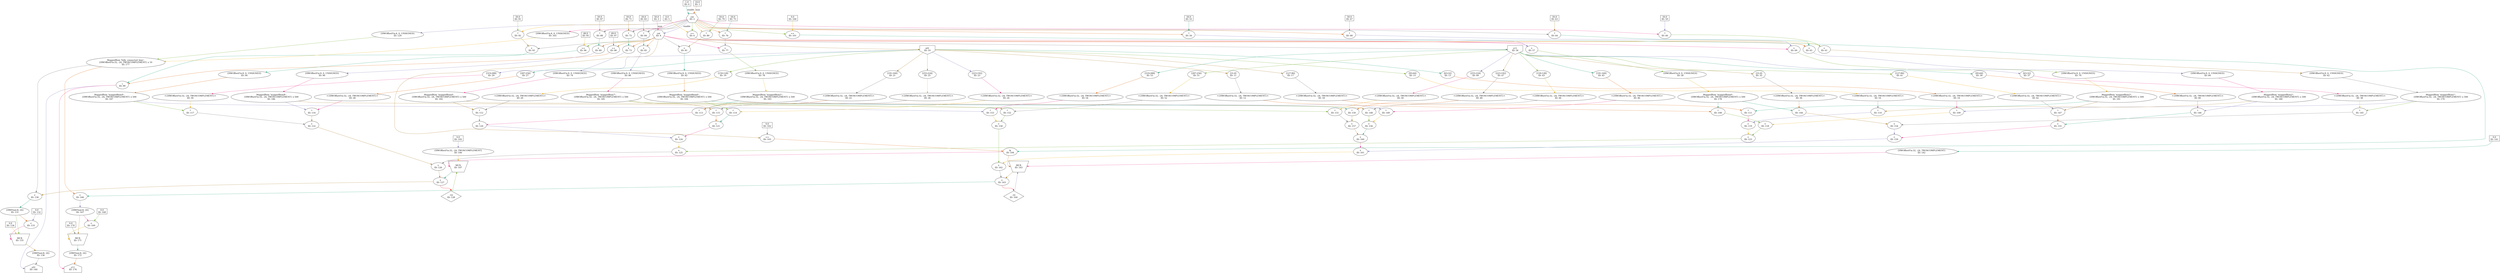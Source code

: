 digraph fully_connected11_original{
	NodeConstantDouble0 [shape=box, label="1.0\nID: 0"];
	NodeConstantDouble1 [shape=box, label="10.0\nID: 1"];
	NodeCounterV12 [shape=hexagon, label="cnt\nID: 2"];
	NodeConstantDouble3 [shape=box, label="50.0\nID: 3"];
	NodeCounterV14 [shape=hexagon, label="cnt\nID: 4"];
	NodeConstantDouble95 [shape=box, label="48.0\nID: 95"];
	NodeEq96 [label="==\nID: 96"];
	NodeConstantDouble97 [shape=box, label="49.0\nID: 97"];
	NodeEq98 [label="==\nID: 98"];
	NodeOr99 [label="|\nID: 99"];
	NodeConstantDouble100 [shape=box, label="0.0\nID: 100"];
	NodeEq101 [label="==\nID: 101"];
	NodeConstantDouble102 [shape=box, label="0.0\nID: 102"];
	NodeEq103 [label="==\nID: 103"];
	NodeAnd104 [label="&\nID: 104"];
	NodeStreamOffset128 [shape=diamond, label="-10\nID: 128"];
	NodeConstantDouble105 [shape=box, label="0.0\nID: 105"];
	NodeCast106 [label="{HWOffsetFix:32, -24, TWOSCOMPLEMENT}\nID: 106"];
	NodeMux107 [shape=invtrapezium, label="MUX\nID: 107", height=0.5];
	NodeConstantDouble87 [shape=box, label="50.0\nID: 87"];
	NodeMul88 [label="*\nID: 88"];
	NodeAdd89 [label="+\nID: 89"];
	NodeCast90 [label="{HWOffsetFix:9, 0, UNSIGNED}\nID: 90"];
	NodeMappedRom186 [label="MappedRom 'mappedRom8':\n{HWOffsetFix:32, -24, TWOSCOMPLEMENT} x 500\nID: 186"];
	NodeConstantDouble5 [shape=box, label="0.0\nID: 5"];
	NodeEq6 [label="==\nID: 6"];
	NodeInput10 [shape=invhouse, label="x01\nID: 10"];
	NodeSlice27 [label="[287:256]\nID: 27"];
	NodeReinterpret28 [label="<{HWOffsetFix:32, -24, TWOSCOMPLEMENT}>\nID: 28"];
	NodeMul116 [label="*\nID: 116"];
	NodeConstantDouble91 [shape=box, label="50.0\nID: 91"];
	NodeMul92 [label="*\nID: 92"];
	NodeAdd93 [label="+\nID: 93"];
	NodeCast94 [label="{HWOffsetFix:9, 0, UNSIGNED}\nID: 94"];
	NodeMappedRom187 [label="MappedRom 'mappedRom9':\n{HWOffsetFix:32, -24, TWOSCOMPLEMENT} x 500\nID: 187"];
	NodeSlice29 [label="[319:288]\nID: 29"];
	NodeReinterpret30 [label="<{HWOffsetFix:32, -24, TWOSCOMPLEMENT}>\nID: 30"];
	NodeMul117 [label="*\nID: 117"];
	NodeAdd122 [label="+\nID: 122"];
	NodeConstantDouble55 [shape=box, label="50.0\nID: 55"];
	NodeMul56 [label="*\nID: 56"];
	NodeAdd57 [label="+\nID: 57"];
	NodeCast58 [label="{HWOffsetFix:9, 0, UNSIGNED}\nID: 58"];
	NodeMappedRom178 [label="MappedRom 'mappedRom0':\n{HWOffsetFix:32, -24, TWOSCOMPLEMENT} x 500\nID: 178"];
	NodeSlice11 [label="[31:0]\nID: 11"];
	NodeReinterpret12 [label="<{HWOffsetFix:32, -24, TWOSCOMPLEMENT}>\nID: 12"];
	NodeMul108 [label="*\nID: 108"];
	NodeConstantDouble59 [shape=box, label="50.0\nID: 59"];
	NodeMul60 [label="*\nID: 60"];
	NodeAdd61 [label="+\nID: 61"];
	NodeCast62 [label="{HWOffsetFix:9, 0, UNSIGNED}\nID: 62"];
	NodeMappedRom179 [label="MappedRom 'mappedRom1':\n{HWOffsetFix:32, -24, TWOSCOMPLEMENT} x 500\nID: 179"];
	NodeSlice13 [label="[63:32]\nID: 13"];
	NodeReinterpret14 [label="<{HWOffsetFix:32, -24, TWOSCOMPLEMENT}>\nID: 14"];
	NodeMul109 [label="*\nID: 109"];
	NodeAdd118 [label="+\nID: 118"];
	NodeConstantDouble63 [shape=box, label="50.0\nID: 63"];
	NodeMul64 [label="*\nID: 64"];
	NodeAdd65 [label="+\nID: 65"];
	NodeCast66 [label="{HWOffsetFix:9, 0, UNSIGNED}\nID: 66"];
	NodeMappedRom180 [label="MappedRom 'mappedRom2':\n{HWOffsetFix:32, -24, TWOSCOMPLEMENT} x 500\nID: 180"];
	NodeSlice15 [label="[95:64]\nID: 15"];
	NodeReinterpret16 [label="<{HWOffsetFix:32, -24, TWOSCOMPLEMENT}>\nID: 16"];
	NodeMul110 [label="*\nID: 110"];
	NodeConstantDouble67 [shape=box, label="50.0\nID: 67"];
	NodeMul68 [label="*\nID: 68"];
	NodeAdd69 [label="+\nID: 69"];
	NodeCast70 [label="{HWOffsetFix:9, 0, UNSIGNED}\nID: 70"];
	NodeMappedRom181 [label="MappedRom 'mappedRom3':\n{HWOffsetFix:32, -24, TWOSCOMPLEMENT} x 500\nID: 181"];
	NodeSlice17 [label="[127:96]\nID: 17"];
	NodeReinterpret18 [label="<{HWOffsetFix:32, -24, TWOSCOMPLEMENT}>\nID: 18"];
	NodeMul111 [label="*\nID: 111"];
	NodeAdd119 [label="+\nID: 119"];
	NodeAdd123 [label="+\nID: 123"];
	NodeConstantDouble71 [shape=box, label="50.0\nID: 71"];
	NodeMul72 [label="*\nID: 72"];
	NodeAdd73 [label="+\nID: 73"];
	NodeCast74 [label="{HWOffsetFix:9, 0, UNSIGNED}\nID: 74"];
	NodeMappedRom182 [label="MappedRom 'mappedRom4':\n{HWOffsetFix:32, -24, TWOSCOMPLEMENT} x 500\nID: 182"];
	NodeSlice19 [label="[159:128]\nID: 19"];
	NodeReinterpret20 [label="<{HWOffsetFix:32, -24, TWOSCOMPLEMENT}>\nID: 20"];
	NodeMul112 [label="*\nID: 112"];
	NodeConstantDouble75 [shape=box, label="50.0\nID: 75"];
	NodeMul76 [label="*\nID: 76"];
	NodeAdd77 [label="+\nID: 77"];
	NodeCast78 [label="{HWOffsetFix:9, 0, UNSIGNED}\nID: 78"];
	NodeMappedRom183 [label="MappedRom 'mappedRom5':\n{HWOffsetFix:32, -24, TWOSCOMPLEMENT} x 500\nID: 183"];
	NodeSlice21 [label="[191:160]\nID: 21"];
	NodeReinterpret22 [label="<{HWOffsetFix:32, -24, TWOSCOMPLEMENT}>\nID: 22"];
	NodeMul113 [label="*\nID: 113"];
	NodeAdd120 [label="+\nID: 120"];
	NodeConstantDouble79 [shape=box, label="50.0\nID: 79"];
	NodeMul80 [label="*\nID: 80"];
	NodeAdd81 [label="+\nID: 81"];
	NodeCast82 [label="{HWOffsetFix:9, 0, UNSIGNED}\nID: 82"];
	NodeMappedRom184 [label="MappedRom 'mappedRom6':\n{HWOffsetFix:32, -24, TWOSCOMPLEMENT} x 500\nID: 184"];
	NodeSlice23 [label="[223:192]\nID: 23"];
	NodeReinterpret24 [label="<{HWOffsetFix:32, -24, TWOSCOMPLEMENT}>\nID: 24"];
	NodeMul114 [label="*\nID: 114"];
	NodeConstantDouble83 [shape=box, label="50.0\nID: 83"];
	NodeMul84 [label="*\nID: 84"];
	NodeAdd85 [label="+\nID: 85"];
	NodeCast86 [label="{HWOffsetFix:9, 0, UNSIGNED}\nID: 86"];
	NodeMappedRom185 [label="MappedRom 'mappedRom7':\n{HWOffsetFix:32, -24, TWOSCOMPLEMENT} x 500\nID: 185"];
	NodeSlice25 [label="[255:224]\nID: 25"];
	NodeReinterpret26 [label="<{HWOffsetFix:32, -24, TWOSCOMPLEMENT}>\nID: 26"];
	NodeMul115 [label="*\nID: 115"];
	NodeAdd121 [label="+\nID: 121"];
	NodeAdd124 [label="+\nID: 124"];
	NodeAdd125 [label="+\nID: 125"];
	NodeAdd126 [label="+\nID: 126"];
	NodeAdd127 [label="+\nID: 127"];
	NodeCast129 [label="{HWOffsetFix:4, 0, UNSIGNED}\nID: 129"];
	NodeCast165 [label="{HWOffsetFix:4, 0, UNSIGNED}\nID: 165"];
	NodeMappedRom177 [label="MappedRom 'fully_connected_bias':\n{HWOffsetFix:32, -24, TWOSCOMPLEMENT} x 10\nID: 177"];
	NodeAdd130 [label="+\nID: 130"];
	NodeCast131 [label="{HWFloat:8, 24}\nID: 131"];
	NodeConstantDouble132 [shape=box, label="0.0\nID: 132"];
	NodeLt133 [label="<\nID: 133"];
	NodeConstantDouble134 [shape=box, label="0.0\nID: 134"];
	NodeMux135 [shape=invtrapezium, label="MUX\nID: 135", height=0.5];
	NodeCast136 [label="{HWFloat:8, 24}\nID: 136"];
	NodeOutput140 [shape=house, label="y01\nID: 140"];
	NodeStreamOffset164 [shape=diamond, label="-10\nID: 164"];
	NodeConstantDouble141 [shape=box, label="0.0\nID: 141"];
	NodeCast142 [label="{HWOffsetFix:32, -24, TWOSCOMPLEMENT}\nID: 142"];
	NodeMux143 [shape=invtrapezium, label="MUX\nID: 143", height=0.5];
	NodeInput34 [shape=invhouse, label="x11\nID: 34"];
	NodeSlice51 [label="[287:256]\nID: 51"];
	NodeReinterpret52 [label="<{HWOffsetFix:32, -24, TWOSCOMPLEMENT}>\nID: 52"];
	NodeMul152 [label="*\nID: 152"];
	NodeSlice53 [label="[319:288]\nID: 53"];
	NodeReinterpret54 [label="<{HWOffsetFix:32, -24, TWOSCOMPLEMENT}>\nID: 54"];
	NodeMul153 [label="*\nID: 153"];
	NodeAdd158 [label="+\nID: 158"];
	NodeSlice35 [label="[31:0]\nID: 35"];
	NodeReinterpret36 [label="<{HWOffsetFix:32, -24, TWOSCOMPLEMENT}>\nID: 36"];
	NodeMul144 [label="*\nID: 144"];
	NodeSlice37 [label="[63:32]\nID: 37"];
	NodeReinterpret38 [label="<{HWOffsetFix:32, -24, TWOSCOMPLEMENT}>\nID: 38"];
	NodeMul145 [label="*\nID: 145"];
	NodeAdd154 [label="+\nID: 154"];
	NodeSlice39 [label="[95:64]\nID: 39"];
	NodeReinterpret40 [label="<{HWOffsetFix:32, -24, TWOSCOMPLEMENT}>\nID: 40"];
	NodeMul146 [label="*\nID: 146"];
	NodeSlice41 [label="[127:96]\nID: 41"];
	NodeReinterpret42 [label="<{HWOffsetFix:32, -24, TWOSCOMPLEMENT}>\nID: 42"];
	NodeMul147 [label="*\nID: 147"];
	NodeAdd155 [label="+\nID: 155"];
	NodeAdd159 [label="+\nID: 159"];
	NodeSlice43 [label="[159:128]\nID: 43"];
	NodeReinterpret44 [label="<{HWOffsetFix:32, -24, TWOSCOMPLEMENT}>\nID: 44"];
	NodeMul148 [label="*\nID: 148"];
	NodeSlice45 [label="[191:160]\nID: 45"];
	NodeReinterpret46 [label="<{HWOffsetFix:32, -24, TWOSCOMPLEMENT}>\nID: 46"];
	NodeMul149 [label="*\nID: 149"];
	NodeAdd156 [label="+\nID: 156"];
	NodeSlice47 [label="[223:192]\nID: 47"];
	NodeReinterpret48 [label="<{HWOffsetFix:32, -24, TWOSCOMPLEMENT}>\nID: 48"];
	NodeMul150 [label="*\nID: 150"];
	NodeSlice49 [label="[255:224]\nID: 49"];
	NodeReinterpret50 [label="<{HWOffsetFix:32, -24, TWOSCOMPLEMENT}>\nID: 50"];
	NodeMul151 [label="*\nID: 151"];
	NodeAdd157 [label="+\nID: 157"];
	NodeAdd160 [label="+\nID: 160"];
	NodeAdd161 [label="+\nID: 161"];
	NodeAdd162 [label="+\nID: 162"];
	NodeAdd163 [label="+\nID: 163"];
	NodeAdd166 [label="+\nID: 166"];
	NodeCast167 [label="{HWFloat:8, 24}\nID: 167"];
	NodeConstantDouble168 [shape=box, label="0.0\nID: 168"];
	NodeLt169 [label="<\nID: 169"];
	NodeConstantDouble170 [shape=box, label="0.0\nID: 170"];
	NodeMux171 [shape=invtrapezium, label="MUX\nID: 171", height=0.5];
	NodeCast172 [label="{HWFloat:8, 24}\nID: 172"];
	NodeOutput176 [shape=house, label="y11\nID: 176"];
	NodeConstantDouble0 -> NodeCounterV12[label="enable" color="/dark28/1" photon_data="EDGE,SrcNode:0,SrcNodePort:value"];
	NodeConstantDouble1 -> NodeCounterV12[label="max" color="/dark28/2" photon_data="EDGE,SrcNode:1,SrcNodePort:value"];
	NodeCounterV12 -> NodeCounterV14[label="enable" color="/dark28/3" photon_data="EDGE,SrcNode:2,SrcNodePort:wrap"];
	NodeConstantDouble3 -> NodeCounterV14[label="max" color="/dark28/4" photon_data="EDGE,SrcNode:3,SrcNodePort:value"];
	NodeCounterV14 -> NodeEq96[color="/dark28/5" photon_data="EDGE,SrcNode:4,SrcNodePort:count"];
	NodeConstantDouble95 -> NodeEq96[color="/dark28/6" photon_data="EDGE,SrcNode:95,SrcNodePort:value"];
	NodeCounterV14 -> NodeEq98[color="/dark28/7" photon_data="EDGE,SrcNode:4,SrcNodePort:count"];
	NodeConstantDouble97 -> NodeEq98[color="/dark28/8" photon_data="EDGE,SrcNode:97,SrcNodePort:value"];
	NodeEq96 -> NodeOr99[color="/dark28/1" photon_data="EDGE,SrcNode:96,SrcNodePort:result"];
	NodeEq98 -> NodeOr99[color="/dark28/2" photon_data="EDGE,SrcNode:98,SrcNodePort:result"];
	NodeOr99 -> NodeOutput140[headport="w" color="/dark28/3" ];
	NodeOr99 -> NodeOutput176[headport="w" color="/dark28/4" ];
	NodeCounterV12 -> NodeEq101[color="/dark28/5" photon_data="EDGE,SrcNode:2,SrcNodePort:count"];
	NodeConstantDouble100 -> NodeEq101[color="/dark28/6" photon_data="EDGE,SrcNode:100,SrcNodePort:value"];
	NodeCounterV14 -> NodeEq103[color="/dark28/7" photon_data="EDGE,SrcNode:4,SrcNodePort:count"];
	NodeConstantDouble102 -> NodeEq103[color="/dark28/8" photon_data="EDGE,SrcNode:102,SrcNodePort:value"];
	NodeEq101 -> NodeAnd104[color="/dark28/1" photon_data="EDGE,SrcNode:101,SrcNodePort:result"];
	NodeEq103 -> NodeAnd104[color="/dark28/2" photon_data="EDGE,SrcNode:103,SrcNodePort:result"];
	NodeAdd127 -> NodeStreamOffset128[headport="n", tailport="s", color=red photon_data="EDGE,SrcNode:127,SrcNodePort:result"];
	NodeConstantDouble105 -> NodeCast106[color="/dark28/3" photon_data="EDGE,SrcNode:105,SrcNodePort:value"];
	NodeAnd104 -> NodeMux107[headport="w" color="/dark28/4" photon_data="EDGE,SrcNode:104,SrcNodePort:result"];
	NodeStreamOffset128 -> NodeMux107[color="/dark28/5" photon_data="EDGE,SrcNode:128,SrcNodePort:output"];
	NodeCast106 -> NodeMux107[color="/dark28/6" photon_data="EDGE,SrcNode:106,SrcNodePort:o"];
	NodeConstantDouble87 -> NodeMul88[color="/dark28/7" photon_data="EDGE,SrcNode:87,SrcNodePort:value"];
	NodeCounterV12 -> NodeMul88[color="/dark28/8" photon_data="EDGE,SrcNode:2,SrcNodePort:count"];
	NodeMul88 -> NodeAdd89[color="/dark28/1" photon_data="EDGE,SrcNode:88,SrcNodePort:result"];
	NodeCounterV14 -> NodeAdd89[color="/dark28/2" photon_data="EDGE,SrcNode:4,SrcNodePort:count"];
	NodeAdd89 -> NodeCast90[color="/dark28/3" photon_data="EDGE,SrcNode:89,SrcNodePort:result"];
	NodeCast90 -> NodeMappedRom186[color="/dark28/4" photon_data="EDGE,SrcNode:90,SrcNodePort:o"];
	NodeCounterV12 -> NodeEq6[color="/dark28/5" photon_data="EDGE,SrcNode:2,SrcNodePort:count"];
	NodeConstantDouble5 -> NodeEq6[color="/dark28/6" photon_data="EDGE,SrcNode:5,SrcNodePort:value"];
	NodeEq6 -> NodeInput10[headport="w" color="/dark28/7" ];
	NodeEq6 -> NodeInput34[headport="w" color="/dark28/8" ];
	NodeInput10 -> NodeSlice27[color="/dark28/1" photon_data="EDGE,SrcNode:10,SrcNodePort:data"];
	NodeSlice27 -> NodeReinterpret28[color="/dark28/2" photon_data="EDGE,SrcNode:27,SrcNodePort:result"];
	NodeMappedRom186 -> NodeMul116[color="/dark28/3" photon_data="EDGE,SrcNode:186,SrcNodePort:dataa"];
	NodeReinterpret28 -> NodeMul116[color="/dark28/4" photon_data="EDGE,SrcNode:28,SrcNodePort:output"];
	NodeConstantDouble91 -> NodeMul92[color="/dark28/5" photon_data="EDGE,SrcNode:91,SrcNodePort:value"];
	NodeCounterV12 -> NodeMul92[color="/dark28/6" photon_data="EDGE,SrcNode:2,SrcNodePort:count"];
	NodeMul92 -> NodeAdd93[color="/dark28/7" photon_data="EDGE,SrcNode:92,SrcNodePort:result"];
	NodeCounterV14 -> NodeAdd93[color="/dark28/8" photon_data="EDGE,SrcNode:4,SrcNodePort:count"];
	NodeAdd93 -> NodeCast94[color="/dark28/1" photon_data="EDGE,SrcNode:93,SrcNodePort:result"];
	NodeCast94 -> NodeMappedRom187[color="/dark28/2" photon_data="EDGE,SrcNode:94,SrcNodePort:o"];
	NodeInput10 -> NodeSlice29[color="/dark28/3" photon_data="EDGE,SrcNode:10,SrcNodePort:data"];
	NodeSlice29 -> NodeReinterpret30[color="/dark28/4" photon_data="EDGE,SrcNode:29,SrcNodePort:result"];
	NodeMappedRom187 -> NodeMul117[color="/dark28/5" photon_data="EDGE,SrcNode:187,SrcNodePort:dataa"];
	NodeReinterpret30 -> NodeMul117[color="/dark28/6" photon_data="EDGE,SrcNode:30,SrcNodePort:output"];
	NodeMul116 -> NodeAdd122[color="/dark28/7" photon_data="EDGE,SrcNode:116,SrcNodePort:result"];
	NodeMul117 -> NodeAdd122[color="/dark28/8" photon_data="EDGE,SrcNode:117,SrcNodePort:result"];
	NodeConstantDouble55 -> NodeMul56[color="/dark28/1" photon_data="EDGE,SrcNode:55,SrcNodePort:value"];
	NodeCounterV12 -> NodeMul56[color="/dark28/2" photon_data="EDGE,SrcNode:2,SrcNodePort:count"];
	NodeMul56 -> NodeAdd57[color="/dark28/3" photon_data="EDGE,SrcNode:56,SrcNodePort:result"];
	NodeCounterV14 -> NodeAdd57[color="/dark28/4" photon_data="EDGE,SrcNode:4,SrcNodePort:count"];
	NodeAdd57 -> NodeCast58[color="/dark28/5" photon_data="EDGE,SrcNode:57,SrcNodePort:result"];
	NodeCast58 -> NodeMappedRom178[color="/dark28/6" photon_data="EDGE,SrcNode:58,SrcNodePort:o"];
	NodeInput10 -> NodeSlice11[color="/dark28/7" photon_data="EDGE,SrcNode:10,SrcNodePort:data"];
	NodeSlice11 -> NodeReinterpret12[color="/dark28/8" photon_data="EDGE,SrcNode:11,SrcNodePort:result"];
	NodeMappedRom178 -> NodeMul108[color="/dark28/1" photon_data="EDGE,SrcNode:178,SrcNodePort:dataa"];
	NodeReinterpret12 -> NodeMul108[color="/dark28/2" photon_data="EDGE,SrcNode:12,SrcNodePort:output"];
	NodeConstantDouble59 -> NodeMul60[color="/dark28/3" photon_data="EDGE,SrcNode:59,SrcNodePort:value"];
	NodeCounterV12 -> NodeMul60[color="/dark28/4" photon_data="EDGE,SrcNode:2,SrcNodePort:count"];
	NodeMul60 -> NodeAdd61[color="/dark28/5" photon_data="EDGE,SrcNode:60,SrcNodePort:result"];
	NodeCounterV14 -> NodeAdd61[color="/dark28/6" photon_data="EDGE,SrcNode:4,SrcNodePort:count"];
	NodeAdd61 -> NodeCast62[color="/dark28/7" photon_data="EDGE,SrcNode:61,SrcNodePort:result"];
	NodeCast62 -> NodeMappedRom179[color="/dark28/8" photon_data="EDGE,SrcNode:62,SrcNodePort:o"];
	NodeInput10 -> NodeSlice13[color="/dark28/1" photon_data="EDGE,SrcNode:10,SrcNodePort:data"];
	NodeSlice13 -> NodeReinterpret14[color="/dark28/2" photon_data="EDGE,SrcNode:13,SrcNodePort:result"];
	NodeMappedRom179 -> NodeMul109[color="/dark28/3" photon_data="EDGE,SrcNode:179,SrcNodePort:dataa"];
	NodeReinterpret14 -> NodeMul109[color="/dark28/4" photon_data="EDGE,SrcNode:14,SrcNodePort:output"];
	NodeMul108 -> NodeAdd118[color="/dark28/5" photon_data="EDGE,SrcNode:108,SrcNodePort:result"];
	NodeMul109 -> NodeAdd118[color="/dark28/6" photon_data="EDGE,SrcNode:109,SrcNodePort:result"];
	NodeConstantDouble63 -> NodeMul64[color="/dark28/7" photon_data="EDGE,SrcNode:63,SrcNodePort:value"];
	NodeCounterV12 -> NodeMul64[color="/dark28/8" photon_data="EDGE,SrcNode:2,SrcNodePort:count"];
	NodeMul64 -> NodeAdd65[color="/dark28/1" photon_data="EDGE,SrcNode:64,SrcNodePort:result"];
	NodeCounterV14 -> NodeAdd65[color="/dark28/2" photon_data="EDGE,SrcNode:4,SrcNodePort:count"];
	NodeAdd65 -> NodeCast66[color="/dark28/3" photon_data="EDGE,SrcNode:65,SrcNodePort:result"];
	NodeCast66 -> NodeMappedRom180[color="/dark28/4" photon_data="EDGE,SrcNode:66,SrcNodePort:o"];
	NodeInput10 -> NodeSlice15[color="/dark28/5" photon_data="EDGE,SrcNode:10,SrcNodePort:data"];
	NodeSlice15 -> NodeReinterpret16[color="/dark28/6" photon_data="EDGE,SrcNode:15,SrcNodePort:result"];
	NodeMappedRom180 -> NodeMul110[color="/dark28/7" photon_data="EDGE,SrcNode:180,SrcNodePort:dataa"];
	NodeReinterpret16 -> NodeMul110[color="/dark28/8" photon_data="EDGE,SrcNode:16,SrcNodePort:output"];
	NodeConstantDouble67 -> NodeMul68[color="/dark28/1" photon_data="EDGE,SrcNode:67,SrcNodePort:value"];
	NodeCounterV12 -> NodeMul68[color="/dark28/2" photon_data="EDGE,SrcNode:2,SrcNodePort:count"];
	NodeMul68 -> NodeAdd69[color="/dark28/3" photon_data="EDGE,SrcNode:68,SrcNodePort:result"];
	NodeCounterV14 -> NodeAdd69[color="/dark28/4" photon_data="EDGE,SrcNode:4,SrcNodePort:count"];
	NodeAdd69 -> NodeCast70[color="/dark28/5" photon_data="EDGE,SrcNode:69,SrcNodePort:result"];
	NodeCast70 -> NodeMappedRom181[color="/dark28/6" photon_data="EDGE,SrcNode:70,SrcNodePort:o"];
	NodeInput10 -> NodeSlice17[color="/dark28/7" photon_data="EDGE,SrcNode:10,SrcNodePort:data"];
	NodeSlice17 -> NodeReinterpret18[color="/dark28/8" photon_data="EDGE,SrcNode:17,SrcNodePort:result"];
	NodeMappedRom181 -> NodeMul111[color="/dark28/1" photon_data="EDGE,SrcNode:181,SrcNodePort:dataa"];
	NodeReinterpret18 -> NodeMul111[color="/dark28/2" photon_data="EDGE,SrcNode:18,SrcNodePort:output"];
	NodeMul110 -> NodeAdd119[color="/dark28/3" photon_data="EDGE,SrcNode:110,SrcNodePort:result"];
	NodeMul111 -> NodeAdd119[color="/dark28/4" photon_data="EDGE,SrcNode:111,SrcNodePort:result"];
	NodeAdd118 -> NodeAdd123[color="/dark28/5" photon_data="EDGE,SrcNode:118,SrcNodePort:result"];
	NodeAdd119 -> NodeAdd123[color="/dark28/6" photon_data="EDGE,SrcNode:119,SrcNodePort:result"];
	NodeConstantDouble71 -> NodeMul72[color="/dark28/7" photon_data="EDGE,SrcNode:71,SrcNodePort:value"];
	NodeCounterV12 -> NodeMul72[color="/dark28/8" photon_data="EDGE,SrcNode:2,SrcNodePort:count"];
	NodeMul72 -> NodeAdd73[color="/dark28/1" photon_data="EDGE,SrcNode:72,SrcNodePort:result"];
	NodeCounterV14 -> NodeAdd73[color="/dark28/2" photon_data="EDGE,SrcNode:4,SrcNodePort:count"];
	NodeAdd73 -> NodeCast74[color="/dark28/3" photon_data="EDGE,SrcNode:73,SrcNodePort:result"];
	NodeCast74 -> NodeMappedRom182[color="/dark28/4" photon_data="EDGE,SrcNode:74,SrcNodePort:o"];
	NodeInput10 -> NodeSlice19[color="/dark28/5" photon_data="EDGE,SrcNode:10,SrcNodePort:data"];
	NodeSlice19 -> NodeReinterpret20[color="/dark28/6" photon_data="EDGE,SrcNode:19,SrcNodePort:result"];
	NodeMappedRom182 -> NodeMul112[color="/dark28/7" photon_data="EDGE,SrcNode:182,SrcNodePort:dataa"];
	NodeReinterpret20 -> NodeMul112[color="/dark28/8" photon_data="EDGE,SrcNode:20,SrcNodePort:output"];
	NodeConstantDouble75 -> NodeMul76[color="/dark28/1" photon_data="EDGE,SrcNode:75,SrcNodePort:value"];
	NodeCounterV12 -> NodeMul76[color="/dark28/2" photon_data="EDGE,SrcNode:2,SrcNodePort:count"];
	NodeMul76 -> NodeAdd77[color="/dark28/3" photon_data="EDGE,SrcNode:76,SrcNodePort:result"];
	NodeCounterV14 -> NodeAdd77[color="/dark28/4" photon_data="EDGE,SrcNode:4,SrcNodePort:count"];
	NodeAdd77 -> NodeCast78[color="/dark28/5" photon_data="EDGE,SrcNode:77,SrcNodePort:result"];
	NodeCast78 -> NodeMappedRom183[color="/dark28/6" photon_data="EDGE,SrcNode:78,SrcNodePort:o"];
	NodeInput10 -> NodeSlice21[color="/dark28/7" photon_data="EDGE,SrcNode:10,SrcNodePort:data"];
	NodeSlice21 -> NodeReinterpret22[color="/dark28/8" photon_data="EDGE,SrcNode:21,SrcNodePort:result"];
	NodeMappedRom183 -> NodeMul113[color="/dark28/1" photon_data="EDGE,SrcNode:183,SrcNodePort:dataa"];
	NodeReinterpret22 -> NodeMul113[color="/dark28/2" photon_data="EDGE,SrcNode:22,SrcNodePort:output"];
	NodeMul112 -> NodeAdd120[color="/dark28/3" photon_data="EDGE,SrcNode:112,SrcNodePort:result"];
	NodeMul113 -> NodeAdd120[color="/dark28/4" photon_data="EDGE,SrcNode:113,SrcNodePort:result"];
	NodeConstantDouble79 -> NodeMul80[color="/dark28/5" photon_data="EDGE,SrcNode:79,SrcNodePort:value"];
	NodeCounterV12 -> NodeMul80[color="/dark28/6" photon_data="EDGE,SrcNode:2,SrcNodePort:count"];
	NodeMul80 -> NodeAdd81[color="/dark28/7" photon_data="EDGE,SrcNode:80,SrcNodePort:result"];
	NodeCounterV14 -> NodeAdd81[color="/dark28/8" photon_data="EDGE,SrcNode:4,SrcNodePort:count"];
	NodeAdd81 -> NodeCast82[color="/dark28/1" photon_data="EDGE,SrcNode:81,SrcNodePort:result"];
	NodeCast82 -> NodeMappedRom184[color="/dark28/2" photon_data="EDGE,SrcNode:82,SrcNodePort:o"];
	NodeInput10 -> NodeSlice23[color="/dark28/3" photon_data="EDGE,SrcNode:10,SrcNodePort:data"];
	NodeSlice23 -> NodeReinterpret24[color="/dark28/4" photon_data="EDGE,SrcNode:23,SrcNodePort:result"];
	NodeMappedRom184 -> NodeMul114[color="/dark28/5" photon_data="EDGE,SrcNode:184,SrcNodePort:dataa"];
	NodeReinterpret24 -> NodeMul114[color="/dark28/6" photon_data="EDGE,SrcNode:24,SrcNodePort:output"];
	NodeConstantDouble83 -> NodeMul84[color="/dark28/7" photon_data="EDGE,SrcNode:83,SrcNodePort:value"];
	NodeCounterV12 -> NodeMul84[color="/dark28/8" photon_data="EDGE,SrcNode:2,SrcNodePort:count"];
	NodeMul84 -> NodeAdd85[color="/dark28/1" photon_data="EDGE,SrcNode:84,SrcNodePort:result"];
	NodeCounterV14 -> NodeAdd85[color="/dark28/2" photon_data="EDGE,SrcNode:4,SrcNodePort:count"];
	NodeAdd85 -> NodeCast86[color="/dark28/3" photon_data="EDGE,SrcNode:85,SrcNodePort:result"];
	NodeCast86 -> NodeMappedRom185[color="/dark28/4" photon_data="EDGE,SrcNode:86,SrcNodePort:o"];
	NodeInput10 -> NodeSlice25[color="/dark28/5" photon_data="EDGE,SrcNode:10,SrcNodePort:data"];
	NodeSlice25 -> NodeReinterpret26[color="/dark28/6" photon_data="EDGE,SrcNode:25,SrcNodePort:result"];
	NodeMappedRom185 -> NodeMul115[color="/dark28/7" photon_data="EDGE,SrcNode:185,SrcNodePort:dataa"];
	NodeReinterpret26 -> NodeMul115[color="/dark28/8" photon_data="EDGE,SrcNode:26,SrcNodePort:output"];
	NodeMul114 -> NodeAdd121[color="/dark28/1" photon_data="EDGE,SrcNode:114,SrcNodePort:result"];
	NodeMul115 -> NodeAdd121[color="/dark28/2" photon_data="EDGE,SrcNode:115,SrcNodePort:result"];
	NodeAdd120 -> NodeAdd124[color="/dark28/3" photon_data="EDGE,SrcNode:120,SrcNodePort:result"];
	NodeAdd121 -> NodeAdd124[color="/dark28/4" photon_data="EDGE,SrcNode:121,SrcNodePort:result"];
	NodeAdd123 -> NodeAdd125[color="/dark28/5" photon_data="EDGE,SrcNode:123,SrcNodePort:result"];
	NodeAdd124 -> NodeAdd125[color="/dark28/6" photon_data="EDGE,SrcNode:124,SrcNodePort:result"];
	NodeAdd122 -> NodeAdd126[color="/dark28/7" photon_data="EDGE,SrcNode:122,SrcNodePort:result"];
	NodeAdd125 -> NodeAdd126[color="/dark28/8" photon_data="EDGE,SrcNode:125,SrcNodePort:result"];
	NodeMux107 -> NodeAdd127[color="/dark28/1" photon_data="EDGE,SrcNode:107,SrcNodePort:result"];
	NodeAdd126 -> NodeAdd127[color="/dark28/2" photon_data="EDGE,SrcNode:126,SrcNodePort:result"];
	NodeCounterV12 -> NodeCast129[color="/dark28/3" photon_data="EDGE,SrcNode:2,SrcNodePort:count"];
	NodeCounterV12 -> NodeCast165[color="/dark28/4" photon_data="EDGE,SrcNode:2,SrcNodePort:count"];
	NodeCast129 -> NodeMappedRom177[color="/dark28/5" photon_data="EDGE,SrcNode:129,SrcNodePort:o"];
	NodeCast165 -> NodeMappedRom177[color="/dark28/6" photon_data="EDGE,SrcNode:165,SrcNodePort:o"];
	NodeAdd127 -> NodeAdd130[color="/dark28/7" photon_data="EDGE,SrcNode:127,SrcNodePort:result"];
	NodeMappedRom177 -> NodeAdd130[color="/dark28/8" photon_data="EDGE,SrcNode:177,SrcNodePort:dataa"];
	NodeAdd130 -> NodeCast131[color="/dark28/1" photon_data="EDGE,SrcNode:130,SrcNodePort:result"];
	NodeCast131 -> NodeLt133[color="/dark28/2" photon_data="EDGE,SrcNode:131,SrcNodePort:o"];
	NodeConstantDouble132 -> NodeLt133[color="/dark28/3" photon_data="EDGE,SrcNode:132,SrcNodePort:value"];
	NodeLt133 -> NodeMux135[headport="w" color="/dark28/4" photon_data="EDGE,SrcNode:133,SrcNodePort:result"];
	NodeCast131 -> NodeMux135[color="/dark28/5" photon_data="EDGE,SrcNode:131,SrcNodePort:o"];
	NodeConstantDouble134 -> NodeMux135[color="/dark28/6" photon_data="EDGE,SrcNode:134,SrcNodePort:value"];
	NodeMux135 -> NodeCast136[color="/dark28/7" photon_data="EDGE,SrcNode:135,SrcNodePort:result"];
	NodeCast136 -> NodeOutput140[color="/dark28/8" photon_data="EDGE,SrcNode:136,SrcNodePort:o"];
	NodeAdd163 -> NodeStreamOffset164[headport="n", tailport="s", color=red photon_data="EDGE,SrcNode:163,SrcNodePort:result"];
	NodeConstantDouble141 -> NodeCast142[color="/dark28/1" photon_data="EDGE,SrcNode:141,SrcNodePort:value"];
	NodeAnd104 -> NodeMux143[headport="w" color="/dark28/2" photon_data="EDGE,SrcNode:104,SrcNodePort:result"];
	NodeStreamOffset164 -> NodeMux143[color="/dark28/3" photon_data="EDGE,SrcNode:164,SrcNodePort:output"];
	NodeCast142 -> NodeMux143[color="/dark28/4" photon_data="EDGE,SrcNode:142,SrcNodePort:o"];
	NodeInput34 -> NodeSlice51[color="/dark28/5" photon_data="EDGE,SrcNode:34,SrcNodePort:data"];
	NodeSlice51 -> NodeReinterpret52[color="/dark28/6" photon_data="EDGE,SrcNode:51,SrcNodePort:result"];
	NodeMappedRom186 -> NodeMul152[color="/dark28/7" photon_data="EDGE,SrcNode:186,SrcNodePort:dataa"];
	NodeReinterpret52 -> NodeMul152[color="/dark28/8" photon_data="EDGE,SrcNode:52,SrcNodePort:output"];
	NodeInput34 -> NodeSlice53[color="/dark28/1" photon_data="EDGE,SrcNode:34,SrcNodePort:data"];
	NodeSlice53 -> NodeReinterpret54[color="/dark28/2" photon_data="EDGE,SrcNode:53,SrcNodePort:result"];
	NodeMappedRom187 -> NodeMul153[color="/dark28/3" photon_data="EDGE,SrcNode:187,SrcNodePort:dataa"];
	NodeReinterpret54 -> NodeMul153[color="/dark28/4" photon_data="EDGE,SrcNode:54,SrcNodePort:output"];
	NodeMul152 -> NodeAdd158[color="/dark28/5" photon_data="EDGE,SrcNode:152,SrcNodePort:result"];
	NodeMul153 -> NodeAdd158[color="/dark28/6" photon_data="EDGE,SrcNode:153,SrcNodePort:result"];
	NodeInput34 -> NodeSlice35[color="/dark28/7" photon_data="EDGE,SrcNode:34,SrcNodePort:data"];
	NodeSlice35 -> NodeReinterpret36[color="/dark28/8" photon_data="EDGE,SrcNode:35,SrcNodePort:result"];
	NodeMappedRom178 -> NodeMul144[color="/dark28/1" photon_data="EDGE,SrcNode:178,SrcNodePort:dataa"];
	NodeReinterpret36 -> NodeMul144[color="/dark28/2" photon_data="EDGE,SrcNode:36,SrcNodePort:output"];
	NodeInput34 -> NodeSlice37[color="/dark28/3" photon_data="EDGE,SrcNode:34,SrcNodePort:data"];
	NodeSlice37 -> NodeReinterpret38[color="/dark28/4" photon_data="EDGE,SrcNode:37,SrcNodePort:result"];
	NodeMappedRom179 -> NodeMul145[color="/dark28/5" photon_data="EDGE,SrcNode:179,SrcNodePort:dataa"];
	NodeReinterpret38 -> NodeMul145[color="/dark28/6" photon_data="EDGE,SrcNode:38,SrcNodePort:output"];
	NodeMul144 -> NodeAdd154[color="/dark28/7" photon_data="EDGE,SrcNode:144,SrcNodePort:result"];
	NodeMul145 -> NodeAdd154[color="/dark28/8" photon_data="EDGE,SrcNode:145,SrcNodePort:result"];
	NodeInput34 -> NodeSlice39[color="/dark28/1" photon_data="EDGE,SrcNode:34,SrcNodePort:data"];
	NodeSlice39 -> NodeReinterpret40[color="/dark28/2" photon_data="EDGE,SrcNode:39,SrcNodePort:result"];
	NodeMappedRom180 -> NodeMul146[color="/dark28/3" photon_data="EDGE,SrcNode:180,SrcNodePort:dataa"];
	NodeReinterpret40 -> NodeMul146[color="/dark28/4" photon_data="EDGE,SrcNode:40,SrcNodePort:output"];
	NodeInput34 -> NodeSlice41[color="/dark28/5" photon_data="EDGE,SrcNode:34,SrcNodePort:data"];
	NodeSlice41 -> NodeReinterpret42[color="/dark28/6" photon_data="EDGE,SrcNode:41,SrcNodePort:result"];
	NodeMappedRom181 -> NodeMul147[color="/dark28/7" photon_data="EDGE,SrcNode:181,SrcNodePort:dataa"];
	NodeReinterpret42 -> NodeMul147[color="/dark28/8" photon_data="EDGE,SrcNode:42,SrcNodePort:output"];
	NodeMul146 -> NodeAdd155[color="/dark28/1" photon_data="EDGE,SrcNode:146,SrcNodePort:result"];
	NodeMul147 -> NodeAdd155[color="/dark28/2" photon_data="EDGE,SrcNode:147,SrcNodePort:result"];
	NodeAdd154 -> NodeAdd159[color="/dark28/3" photon_data="EDGE,SrcNode:154,SrcNodePort:result"];
	NodeAdd155 -> NodeAdd159[color="/dark28/4" photon_data="EDGE,SrcNode:155,SrcNodePort:result"];
	NodeInput34 -> NodeSlice43[color="/dark28/5" photon_data="EDGE,SrcNode:34,SrcNodePort:data"];
	NodeSlice43 -> NodeReinterpret44[color="/dark28/6" photon_data="EDGE,SrcNode:43,SrcNodePort:result"];
	NodeMappedRom182 -> NodeMul148[color="/dark28/7" photon_data="EDGE,SrcNode:182,SrcNodePort:dataa"];
	NodeReinterpret44 -> NodeMul148[color="/dark28/8" photon_data="EDGE,SrcNode:44,SrcNodePort:output"];
	NodeInput34 -> NodeSlice45[color="/dark28/1" photon_data="EDGE,SrcNode:34,SrcNodePort:data"];
	NodeSlice45 -> NodeReinterpret46[color="/dark28/2" photon_data="EDGE,SrcNode:45,SrcNodePort:result"];
	NodeMappedRom183 -> NodeMul149[color="/dark28/3" photon_data="EDGE,SrcNode:183,SrcNodePort:dataa"];
	NodeReinterpret46 -> NodeMul149[color="/dark28/4" photon_data="EDGE,SrcNode:46,SrcNodePort:output"];
	NodeMul148 -> NodeAdd156[color="/dark28/5" photon_data="EDGE,SrcNode:148,SrcNodePort:result"];
	NodeMul149 -> NodeAdd156[color="/dark28/6" photon_data="EDGE,SrcNode:149,SrcNodePort:result"];
	NodeInput34 -> NodeSlice47[color="/dark28/7" photon_data="EDGE,SrcNode:34,SrcNodePort:data"];
	NodeSlice47 -> NodeReinterpret48[color="/dark28/8" photon_data="EDGE,SrcNode:47,SrcNodePort:result"];
	NodeMappedRom184 -> NodeMul150[color="/dark28/1" photon_data="EDGE,SrcNode:184,SrcNodePort:dataa"];
	NodeReinterpret48 -> NodeMul150[color="/dark28/2" photon_data="EDGE,SrcNode:48,SrcNodePort:output"];
	NodeInput34 -> NodeSlice49[color="/dark28/3" photon_data="EDGE,SrcNode:34,SrcNodePort:data"];
	NodeSlice49 -> NodeReinterpret50[color="/dark28/4" photon_data="EDGE,SrcNode:49,SrcNodePort:result"];
	NodeMappedRom185 -> NodeMul151[color="/dark28/5" photon_data="EDGE,SrcNode:185,SrcNodePort:dataa"];
	NodeReinterpret50 -> NodeMul151[color="/dark28/6" photon_data="EDGE,SrcNode:50,SrcNodePort:output"];
	NodeMul150 -> NodeAdd157[color="/dark28/7" photon_data="EDGE,SrcNode:150,SrcNodePort:result"];
	NodeMul151 -> NodeAdd157[color="/dark28/8" photon_data="EDGE,SrcNode:151,SrcNodePort:result"];
	NodeAdd156 -> NodeAdd160[color="/dark28/1" photon_data="EDGE,SrcNode:156,SrcNodePort:result"];
	NodeAdd157 -> NodeAdd160[color="/dark28/2" photon_data="EDGE,SrcNode:157,SrcNodePort:result"];
	NodeAdd159 -> NodeAdd161[color="/dark28/3" photon_data="EDGE,SrcNode:159,SrcNodePort:result"];
	NodeAdd160 -> NodeAdd161[color="/dark28/4" photon_data="EDGE,SrcNode:160,SrcNodePort:result"];
	NodeAdd158 -> NodeAdd162[color="/dark28/5" photon_data="EDGE,SrcNode:158,SrcNodePort:result"];
	NodeAdd161 -> NodeAdd162[color="/dark28/6" photon_data="EDGE,SrcNode:161,SrcNodePort:result"];
	NodeMux143 -> NodeAdd163[color="/dark28/7" photon_data="EDGE,SrcNode:143,SrcNodePort:result"];
	NodeAdd162 -> NodeAdd163[color="/dark28/8" photon_data="EDGE,SrcNode:162,SrcNodePort:result"];
	NodeAdd163 -> NodeAdd166[color="/dark28/1" photon_data="EDGE,SrcNode:163,SrcNodePort:result"];
	NodeMappedRom177 -> NodeAdd166[color="/dark28/2" photon_data="EDGE,SrcNode:177,SrcNodePort:datab"];
	NodeAdd166 -> NodeCast167[color="/dark28/3" photon_data="EDGE,SrcNode:166,SrcNodePort:result"];
	NodeCast167 -> NodeLt169[color="/dark28/4" photon_data="EDGE,SrcNode:167,SrcNodePort:o"];
	NodeConstantDouble168 -> NodeLt169[color="/dark28/5" photon_data="EDGE,SrcNode:168,SrcNodePort:value"];
	NodeLt169 -> NodeMux171[headport="w" color="/dark28/6" photon_data="EDGE,SrcNode:169,SrcNodePort:result"];
	NodeCast167 -> NodeMux171[color="/dark28/7" photon_data="EDGE,SrcNode:167,SrcNodePort:o"];
	NodeConstantDouble170 -> NodeMux171[color="/dark28/8" photon_data="EDGE,SrcNode:170,SrcNodePort:value"];
	NodeMux171 -> NodeCast172[color="/dark28/1" photon_data="EDGE,SrcNode:171,SrcNodePort:result"];
	NodeCast172 -> NodeOutput176[color="/dark28/2" photon_data="EDGE,SrcNode:172,SrcNodePort:o"];
}
